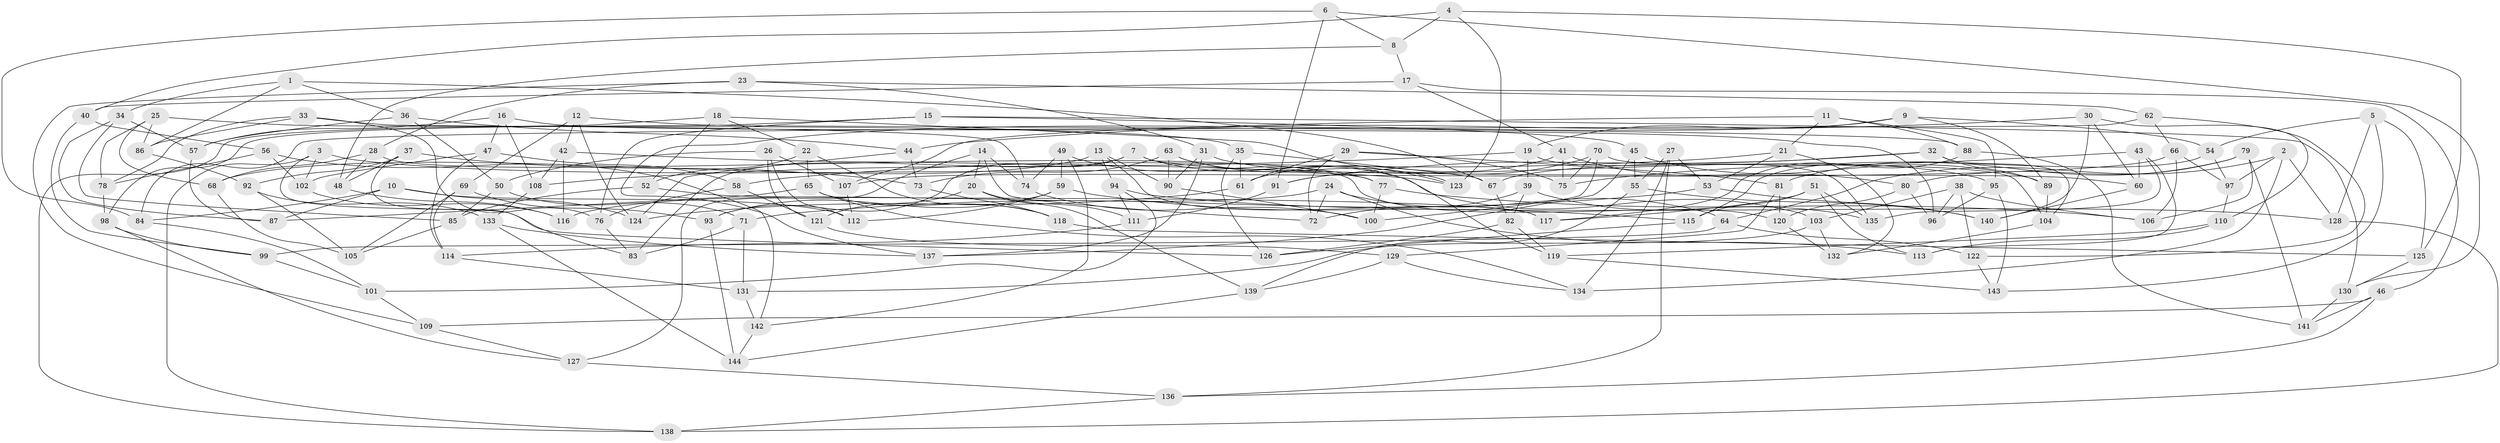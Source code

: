 // coarse degree distribution, {4: 0.3956043956043956, 6: 0.5384615384615384, 3: 0.03296703296703297, 5: 0.03296703296703297}
// Generated by graph-tools (version 1.1) at 2025/42/03/06/25 10:42:25]
// undirected, 144 vertices, 288 edges
graph export_dot {
graph [start="1"]
  node [color=gray90,style=filled];
  1;
  2;
  3;
  4;
  5;
  6;
  7;
  8;
  9;
  10;
  11;
  12;
  13;
  14;
  15;
  16;
  17;
  18;
  19;
  20;
  21;
  22;
  23;
  24;
  25;
  26;
  27;
  28;
  29;
  30;
  31;
  32;
  33;
  34;
  35;
  36;
  37;
  38;
  39;
  40;
  41;
  42;
  43;
  44;
  45;
  46;
  47;
  48;
  49;
  50;
  51;
  52;
  53;
  54;
  55;
  56;
  57;
  58;
  59;
  60;
  61;
  62;
  63;
  64;
  65;
  66;
  67;
  68;
  69;
  70;
  71;
  72;
  73;
  74;
  75;
  76;
  77;
  78;
  79;
  80;
  81;
  82;
  83;
  84;
  85;
  86;
  87;
  88;
  89;
  90;
  91;
  92;
  93;
  94;
  95;
  96;
  97;
  98;
  99;
  100;
  101;
  102;
  103;
  104;
  105;
  106;
  107;
  108;
  109;
  110;
  111;
  112;
  113;
  114;
  115;
  116;
  117;
  118;
  119;
  120;
  121;
  122;
  123;
  124;
  125;
  126;
  127;
  128;
  129;
  130;
  131;
  132;
  133;
  134;
  135;
  136;
  137;
  138;
  139;
  140;
  141;
  142;
  143;
  144;
  1 -- 36;
  1 -- 34;
  1 -- 86;
  1 -- 67;
  2 -- 97;
  2 -- 64;
  2 -- 128;
  2 -- 134;
  3 -- 126;
  3 -- 138;
  3 -- 123;
  3 -- 102;
  4 -- 8;
  4 -- 123;
  4 -- 125;
  4 -- 40;
  5 -- 125;
  5 -- 54;
  5 -- 128;
  5 -- 143;
  6 -- 91;
  6 -- 130;
  6 -- 84;
  6 -- 8;
  7 -- 83;
  7 -- 60;
  7 -- 103;
  7 -- 93;
  8 -- 48;
  8 -- 17;
  9 -- 19;
  9 -- 54;
  9 -- 89;
  9 -- 137;
  10 -- 87;
  10 -- 84;
  10 -- 112;
  10 -- 124;
  11 -- 107;
  11 -- 95;
  11 -- 88;
  11 -- 21;
  12 -- 69;
  12 -- 88;
  12 -- 124;
  12 -- 42;
  13 -- 68;
  13 -- 117;
  13 -- 90;
  13 -- 94;
  14 -- 20;
  14 -- 127;
  14 -- 72;
  14 -- 74;
  15 -- 76;
  15 -- 130;
  15 -- 98;
  15 -- 45;
  16 -- 57;
  16 -- 96;
  16 -- 108;
  16 -- 47;
  17 -- 46;
  17 -- 40;
  17 -- 41;
  18 -- 22;
  18 -- 123;
  18 -- 138;
  18 -- 52;
  19 -- 39;
  19 -- 108;
  19 -- 135;
  20 -- 121;
  20 -- 111;
  20 -- 139;
  21 -- 53;
  21 -- 58;
  21 -- 132;
  22 -- 52;
  22 -- 118;
  22 -- 65;
  23 -- 31;
  23 -- 62;
  23 -- 109;
  23 -- 28;
  24 -- 64;
  24 -- 113;
  24 -- 72;
  24 -- 116;
  25 -- 86;
  25 -- 78;
  25 -- 35;
  25 -- 68;
  26 -- 112;
  26 -- 121;
  26 -- 50;
  26 -- 107;
  27 -- 134;
  27 -- 53;
  27 -- 55;
  27 -- 136;
  28 -- 48;
  28 -- 120;
  28 -- 68;
  29 -- 75;
  29 -- 81;
  29 -- 61;
  29 -- 72;
  30 -- 44;
  30 -- 110;
  30 -- 60;
  30 -- 140;
  31 -- 90;
  31 -- 137;
  31 -- 95;
  32 -- 91;
  32 -- 104;
  32 -- 89;
  32 -- 67;
  33 -- 76;
  33 -- 86;
  33 -- 78;
  33 -- 74;
  34 -- 57;
  34 -- 85;
  34 -- 87;
  35 -- 126;
  35 -- 67;
  35 -- 61;
  36 -- 44;
  36 -- 57;
  36 -- 50;
  37 -- 48;
  37 -- 73;
  37 -- 92;
  37 -- 83;
  38 -- 122;
  38 -- 103;
  38 -- 96;
  38 -- 106;
  39 -- 72;
  39 -- 135;
  39 -- 82;
  40 -- 99;
  40 -- 56;
  41 -- 75;
  41 -- 61;
  41 -- 80;
  42 -- 77;
  42 -- 108;
  42 -- 116;
  43 -- 135;
  43 -- 60;
  43 -- 113;
  43 -- 75;
  44 -- 73;
  44 -- 124;
  45 -- 89;
  45 -- 55;
  45 -- 137;
  46 -- 136;
  46 -- 141;
  46 -- 109;
  47 -- 114;
  47 -- 102;
  47 -- 58;
  48 -- 116;
  49 -- 77;
  49 -- 59;
  49 -- 74;
  49 -- 142;
  50 -- 85;
  50 -- 71;
  51 -- 113;
  51 -- 115;
  51 -- 117;
  51 -- 135;
  52 -- 117;
  52 -- 85;
  53 -- 140;
  53 -- 71;
  54 -- 115;
  54 -- 97;
  55 -- 140;
  55 -- 139;
  56 -- 102;
  56 -- 78;
  56 -- 142;
  57 -- 87;
  58 -- 76;
  58 -- 121;
  59 -- 112;
  59 -- 93;
  59 -- 115;
  60 -- 140;
  61 -- 124;
  62 -- 66;
  62 -- 122;
  62 -- 84;
  63 -- 119;
  63 -- 90;
  63 -- 123;
  63 -- 73;
  64 -- 122;
  64 -- 99;
  65 -- 118;
  65 -- 87;
  65 -- 134;
  66 -- 106;
  66 -- 107;
  66 -- 97;
  67 -- 82;
  68 -- 105;
  69 -- 93;
  69 -- 114;
  69 -- 105;
  70 -- 75;
  70 -- 100;
  70 -- 104;
  70 -- 91;
  71 -- 83;
  71 -- 131;
  73 -- 118;
  74 -- 100;
  76 -- 83;
  77 -- 100;
  77 -- 106;
  78 -- 98;
  79 -- 141;
  79 -- 106;
  79 -- 81;
  79 -- 80;
  80 -- 120;
  80 -- 96;
  81 -- 129;
  81 -- 120;
  82 -- 126;
  82 -- 119;
  84 -- 101;
  85 -- 105;
  86 -- 92;
  88 -- 117;
  88 -- 141;
  89 -- 104;
  90 -- 100;
  91 -- 111;
  92 -- 105;
  92 -- 133;
  93 -- 144;
  94 -- 101;
  94 -- 111;
  94 -- 128;
  95 -- 96;
  95 -- 143;
  97 -- 110;
  98 -- 99;
  98 -- 127;
  99 -- 101;
  101 -- 109;
  102 -- 116;
  103 -- 132;
  103 -- 131;
  104 -- 132;
  107 -- 112;
  108 -- 133;
  109 -- 127;
  110 -- 113;
  110 -- 119;
  111 -- 114;
  114 -- 131;
  115 -- 126;
  118 -- 125;
  119 -- 143;
  120 -- 132;
  121 -- 129;
  122 -- 143;
  125 -- 130;
  127 -- 136;
  128 -- 138;
  129 -- 139;
  129 -- 134;
  130 -- 141;
  131 -- 142;
  133 -- 144;
  133 -- 137;
  136 -- 138;
  139 -- 144;
  142 -- 144;
}
